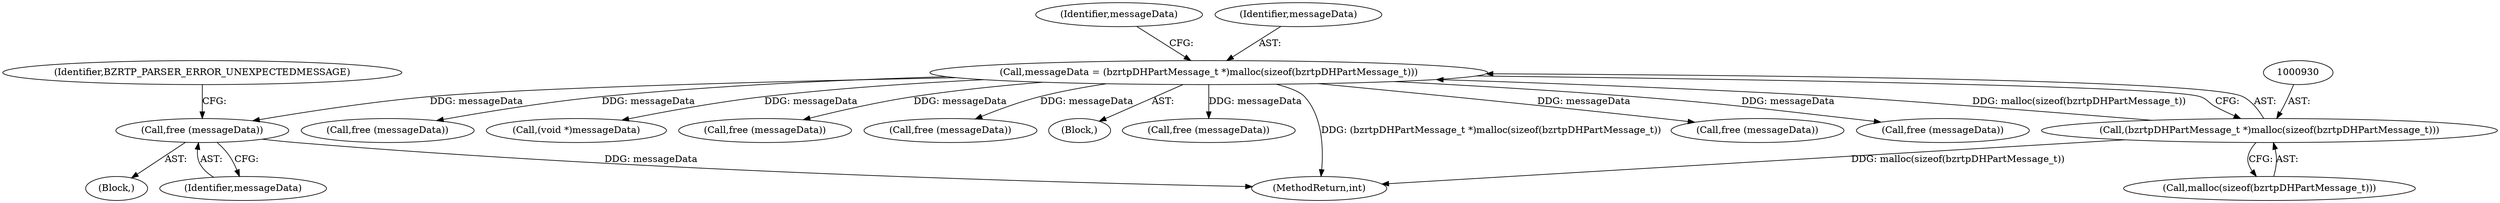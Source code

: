 digraph "0_bzrtp_bbb1e6e2f467ee4bd7b9a8c800e4f07343d7d99b@API" {
"1000973" [label="(Call,free (messageData))"];
"1000927" [label="(Call,messageData = (bzrtpDHPartMessage_t *)malloc(sizeof(bzrtpDHPartMessage_t)))"];
"1000929" [label="(Call,(bzrtpDHPartMessage_t *)malloc(sizeof(bzrtpDHPartMessage_t)))"];
"1000927" [label="(Call,messageData = (bzrtpDHPartMessage_t *)malloc(sizeof(bzrtpDHPartMessage_t)))"];
"1000976" [label="(Identifier,BZRTP_PARSER_ERROR_UNEXPECTEDMESSAGE)"];
"1000929" [label="(Call,(bzrtpDHPartMessage_t *)malloc(sizeof(bzrtpDHPartMessage_t)))"];
"1000974" [label="(Identifier,messageData)"];
"1000936" [label="(Identifier,messageData)"];
"1000973" [label="(Call,free (messageData))"];
"1001175" [label="(Call,free (messageData))"];
"1001271" [label="(Call,(void *)messageData)"];
"1001005" [label="(Call,free (messageData))"];
"1001966" [label="(MethodReturn,int)"];
"1000928" [label="(Identifier,messageData)"];
"1000972" [label="(Block,)"];
"1001212" [label="(Call,free (messageData))"];
"1000900" [label="(Block,)"];
"1001044" [label="(Call,free (messageData))"];
"1001119" [label="(Call,free (messageData))"];
"1001138" [label="(Call,free (messageData))"];
"1000931" [label="(Call,malloc(sizeof(bzrtpDHPartMessage_t)))"];
"1000973" -> "1000972"  [label="AST: "];
"1000973" -> "1000974"  [label="CFG: "];
"1000974" -> "1000973"  [label="AST: "];
"1000976" -> "1000973"  [label="CFG: "];
"1000973" -> "1001966"  [label="DDG: messageData"];
"1000927" -> "1000973"  [label="DDG: messageData"];
"1000927" -> "1000900"  [label="AST: "];
"1000927" -> "1000929"  [label="CFG: "];
"1000928" -> "1000927"  [label="AST: "];
"1000929" -> "1000927"  [label="AST: "];
"1000936" -> "1000927"  [label="CFG: "];
"1000927" -> "1001966"  [label="DDG: (bzrtpDHPartMessage_t *)malloc(sizeof(bzrtpDHPartMessage_t))"];
"1000929" -> "1000927"  [label="DDG: malloc(sizeof(bzrtpDHPartMessage_t))"];
"1000927" -> "1001005"  [label="DDG: messageData"];
"1000927" -> "1001044"  [label="DDG: messageData"];
"1000927" -> "1001119"  [label="DDG: messageData"];
"1000927" -> "1001138"  [label="DDG: messageData"];
"1000927" -> "1001175"  [label="DDG: messageData"];
"1000927" -> "1001212"  [label="DDG: messageData"];
"1000927" -> "1001271"  [label="DDG: messageData"];
"1000929" -> "1000931"  [label="CFG: "];
"1000930" -> "1000929"  [label="AST: "];
"1000931" -> "1000929"  [label="AST: "];
"1000929" -> "1001966"  [label="DDG: malloc(sizeof(bzrtpDHPartMessage_t))"];
}
